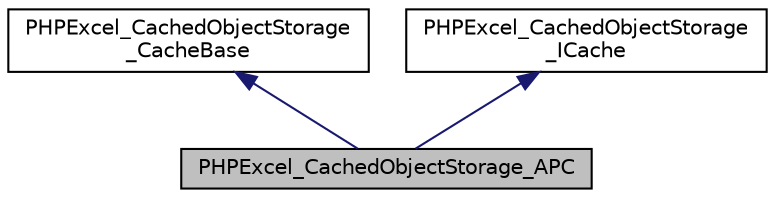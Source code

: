 digraph "PHPExcel_CachedObjectStorage_APC"
{
  edge [fontname="Helvetica",fontsize="10",labelfontname="Helvetica",labelfontsize="10"];
  node [fontname="Helvetica",fontsize="10",shape=record];
  Node3 [label="PHPExcel_CachedObjectStorage_APC",height=0.2,width=0.4,color="black", fillcolor="grey75", style="filled", fontcolor="black"];
  Node4 -> Node3 [dir="back",color="midnightblue",fontsize="10",style="solid",fontname="Helvetica"];
  Node4 [label="PHPExcel_CachedObjectStorage\l_CacheBase",height=0.2,width=0.4,color="black", fillcolor="white", style="filled",URL="$class_p_h_p_excel___cached_object_storage___cache_base.html"];
  Node5 -> Node3 [dir="back",color="midnightblue",fontsize="10",style="solid",fontname="Helvetica"];
  Node5 [label="PHPExcel_CachedObjectStorage\l_ICache",height=0.2,width=0.4,color="black", fillcolor="white", style="filled",URL="$interface_p_h_p_excel___cached_object_storage___i_cache.html"];
}
